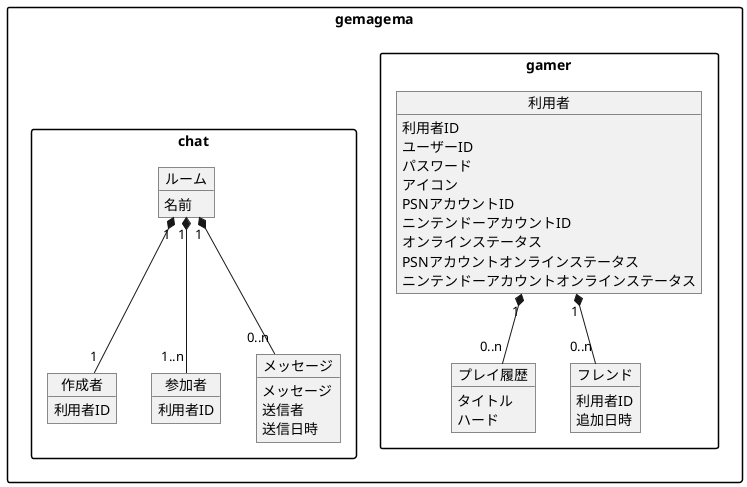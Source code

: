 @startuml NiziProject
skinparam PackageStyle rectangle

package gemagema {

    package gamer {

        object 利用者 {
            利用者ID
            ユーザーID
            パスワード
            アイコン
            PSNアカウントID
            ニンテンドーアカウントID
            オンラインステータス
            PSNアカウントオンラインステータス
            ニンテンドーアカウントオンラインステータス
        }

        object プレイ履歴 {
            タイトル
            ハード
        }

        object フレンド {
            利用者ID
            追加日時
        }

        利用者 "1" *-- "0..n" プレイ履歴
        利用者 "1" *-- "0..n" フレンド
    }

    package chat {
        object ルーム {
            名前
        }
        object 作成者 {
            利用者ID
        }
        object 参加者 {
            利用者ID
        }
        object メッセージ {
            メッセージ
            送信者
            送信日時
        }

        ルーム "1" *-- "1" 作成者
        ルーム "1" *-- "1..n" 参加者
        ルーム "1" *-- "0..n" メッセージ
    }


@enduml